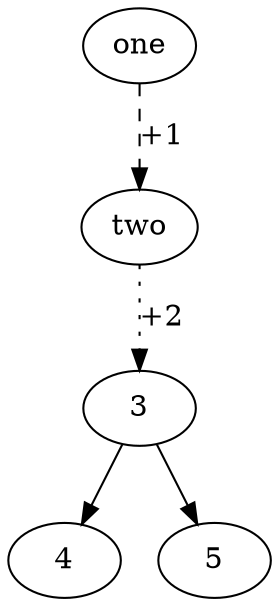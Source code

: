 digraph StyledGraph{
	/* Nodes can have custom labels: */
	1[label="one"]
	2[label="two"]
	/* If they don't, the ID is the label: */
	3; 4; 5
	/* Edges can have labels and styles: */
	1->2[label="+1" style=dashed]
	2->3[label="+2" style=dotted]
	/* This is not supported by Graphviz,
	   (and causes the line to be solid),
	   but Zest supports dash-dot style,
	   so we map to that using both: */
	3->4[style="dotted dashed"]
	3->5
}